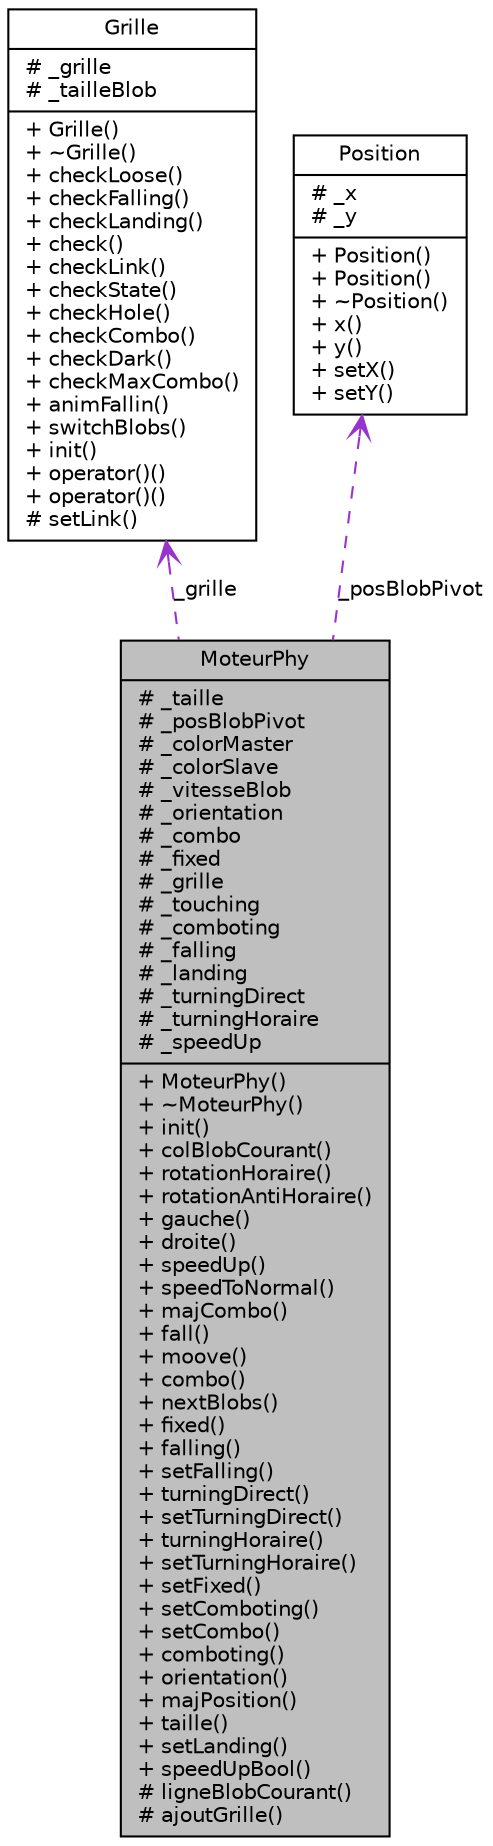 digraph G
{
  bgcolor="transparent";
  edge [fontname="Helvetica",fontsize="10",labelfontname="Helvetica",labelfontsize="10"];
  node [fontname="Helvetica",fontsize="10",shape=record];
  Node1 [label="{MoteurPhy\n|# _taille\l# _posBlobPivot\l# _colorMaster\l# _colorSlave\l# _vitesseBlob\l# _orientation\l# _combo\l# _fixed\l# _grille\l# _touching\l# _comboting\l# _falling\l# _landing\l# _turningDirect\l# _turningHoraire\l# _speedUp\l|+ MoteurPhy()\l+ ~MoteurPhy()\l+ init()\l+ colBlobCourant()\l+ rotationHoraire()\l+ rotationAntiHoraire()\l+ gauche()\l+ droite()\l+ speedUp()\l+ speedToNormal()\l+ majCombo()\l+ fall()\l+ moove()\l+ combo()\l+ nextBlobs()\l+ fixed()\l+ falling()\l+ setFalling()\l+ turningDirect()\l+ setTurningDirect()\l+ turningHoraire()\l+ setTurningHoraire()\l+ setFixed()\l+ setComboting()\l+ setCombo()\l+ comboting()\l+ orientation()\l+ majPosition()\l+ taille()\l+ setLanding()\l+ speedUpBool()\l# ligneBlobCourant()\l# ajoutGrille()\l}",height=0.2,width=0.4,color="black", fillcolor="grey75", style="filled" fontcolor="black"];
  Node2 -> Node1 [dir=back,color="darkorchid3",fontsize="10",style="dashed",label="_grille",arrowtail="open",fontname="Helvetica"];
  Node2 [label="{Grille\n|# _grille\l# _tailleBlob\l|+ Grille()\l+ ~Grille()\l+ checkLoose()\l+ checkFalling()\l+ checkLanding()\l+ check()\l+ checkLink()\l+ checkState()\l+ checkHole()\l+ checkCombo()\l+ checkDark()\l+ checkMaxCombo()\l+ animFallin()\l+ switchBlobs()\l+ init()\l+ operator()()\l+ operator()()\l# setLink()\l}",height=0.2,width=0.4,color="black",URL="$a00009.html"];
  Node3 -> Node1 [dir=back,color="darkorchid3",fontsize="10",style="dashed",label="_posBlobPivot",arrowtail="open",fontname="Helvetica"];
  Node3 [label="{Position\n|# _x\l# _y\l|+ Position()\l+ Position()\l+ ~Position()\l+ x()\l+ y()\l+ setX()\l+ setY()\l}",height=0.2,width=0.4,color="black",URL="$a00014.html"];
}
